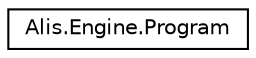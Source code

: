 digraph "Graphical Class Hierarchy"
{
 // LATEX_PDF_SIZE
  edge [fontname="Helvetica",fontsize="10",labelfontname="Helvetica",labelfontsize="10"];
  node [fontname="Helvetica",fontsize="10",shape=record];
  rankdir="LR";
  Node0 [label="Alis.Engine.Program",height=0.2,width=0.4,color="black", fillcolor="white", style="filled",URL="$class_alis_1_1_engine_1_1_program.html",tooltip="Run the engine"];
}

